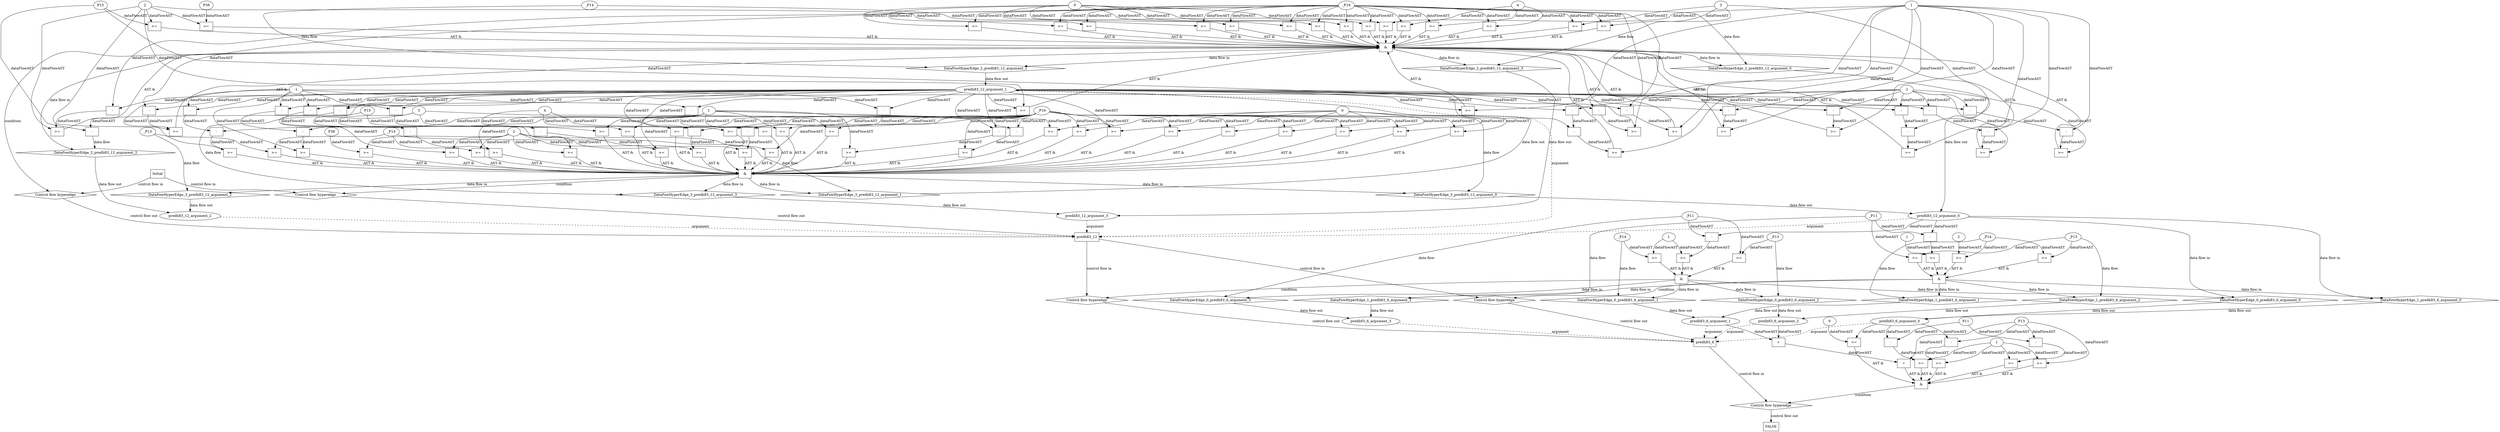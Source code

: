 digraph dag {
"predh83_12" [label="predh83_12" nodeName="predh83_12" class=cfn  shape="rect"];
"predh83_6" [label="predh83_6" nodeName="predh83_6" class=cfn  shape="rect"];
FALSE [label="FALSE" nodeName=FALSE class=cfn  shape="rect"];
Initial [label="Initial" nodeName=Initial class=cfn  shape="rect"];
ControlFowHyperEdge_0 [label="Control flow hyperedge" nodeName=ControlFowHyperEdge_0 class=controlFlowHyperEdge shape="diamond"];
"predh83_12" -> ControlFowHyperEdge_0 [label="control flow in"]
ControlFowHyperEdge_0 -> "predh83_6" [label="control flow out"]
ControlFowHyperEdge_1 [label="Control flow hyperedge" nodeName=ControlFowHyperEdge_1 class=controlFlowHyperEdge shape="diamond"];
"predh83_12" -> ControlFowHyperEdge_1 [label="control flow in"]
ControlFowHyperEdge_1 -> "predh83_6" [label="control flow out"]
ControlFowHyperEdge_2 [label="Control flow hyperedge" nodeName=ControlFowHyperEdge_2 class=controlFlowHyperEdge shape="diamond"];
"Initial" -> ControlFowHyperEdge_2 [label="control flow in"]
ControlFowHyperEdge_2 -> "predh83_12" [label="control flow out"]
ControlFowHyperEdge_3 [label="Control flow hyperedge" nodeName=ControlFowHyperEdge_3 class=controlFlowHyperEdge shape="diamond"];
"Initial" -> ControlFowHyperEdge_3 [label="control flow in"]
ControlFowHyperEdge_3 -> "predh83_12" [label="control flow out"]
ControlFowHyperEdge_4 [label="Control flow hyperedge" nodeName=ControlFowHyperEdge_4 class=controlFlowHyperEdge shape="diamond"];
"predh83_6" -> ControlFowHyperEdge_4 [label="control flow in"]
ControlFowHyperEdge_4 -> "FALSE" [label="control flow out"]
"predh83_6_argument_0" [label="predh83_6_argument_0" nodeName=argument0 class=argument  head="predh83_6" shape="oval"];
"predh83_6_argument_0" -> "predh83_6"[label="argument" style="dashed"]
"predh83_6_argument_1" [label="predh83_6_argument_1" nodeName=argument1 class=argument  head="predh83_6" shape="oval"];
"predh83_6_argument_1" -> "predh83_6"[label="argument" style="dashed"]
"predh83_6_argument_2" [label="predh83_6_argument_2" nodeName=argument2 class=argument  head="predh83_6" shape="oval"];
"predh83_6_argument_2" -> "predh83_6"[label="argument" style="dashed"]
"predh83_6_argument_3" [label="predh83_6_argument_3" nodeName=argument3 class=argument  head="predh83_6" shape="oval"];
"predh83_6_argument_3" -> "predh83_6"[label="argument" style="dashed"]
"predh83_12_argument_0" [label="predh83_12_argument_0" nodeName=argument0 class=argument  head="predh83_12" shape="oval"];
"predh83_12_argument_0" -> "predh83_12"[label="argument" style="dashed"]
"predh83_12_argument_1" [label="predh83_12_argument_1" nodeName=argument1 class=argument  head="predh83_12" shape="oval"];
"predh83_12_argument_1" -> "predh83_12"[label="argument" style="dashed"]
"predh83_12_argument_2" [label="predh83_12_argument_2" nodeName=argument2 class=argument  head="predh83_12" shape="oval"];
"predh83_12_argument_2" -> "predh83_12"[label="argument" style="dashed"]
"predh83_12_argument_3" [label="predh83_12_argument_3" nodeName=argument3 class=argument  head="predh83_12" shape="oval"];
"predh83_12_argument_3" -> "predh83_12"[label="argument" style="dashed"]

"xxxpredh83_6___predh83_12_0xxx_and" [label="&" nodeName="xxxpredh83_6___predh83_12_0xxx_and" class=Operator shape="rect"];
"xxxpredh83_6___predh83_12_0xxxguard_0_node_0" [label=">=" nodeName="xxxpredh83_6___predh83_12_0xxxguard_0_node_0" class=Operator  shape="rect"];
"xxxpredh83_6___predh83_12_0xxxguard_0_node_1" [label="1" nodeName="xxxpredh83_6___predh83_12_0xxxguard_0_node_1" class=Literal ];
"xxxpredh83_6___predh83_12_0xxxguard_0_node_1" -> "xxxpredh83_6___predh83_12_0xxxguard_0_node_0"[label="dataFlowAST"]
"xxxpredh83_6___predh83_12_0xxxdataFlow_0_node_0" -> "xxxpredh83_6___predh83_12_0xxxguard_0_node_0"[label="dataFlowAST"]

"xxxpredh83_6___predh83_12_0xxxguard_0_node_0" -> "xxxpredh83_6___predh83_12_0xxx_and" [label="AST &"];
"xxxpredh83_6___predh83_12_0xxxguard1_node_0" [label=">=" nodeName="xxxpredh83_6___predh83_12_0xxxguard1_node_0" class=Operator  shape="rect"];
"xxxpredh83_6___predh83_12_0xxxdataFlow2_node_0" -> "xxxpredh83_6___predh83_12_0xxxguard1_node_0"[label="dataFlowAST"]
"xxxpredh83_6___predh83_12_0xxxdataFlow1_node_0" -> "xxxpredh83_6___predh83_12_0xxxguard1_node_0"[label="dataFlowAST"]

"xxxpredh83_6___predh83_12_0xxxguard1_node_0" -> "xxxpredh83_6___predh83_12_0xxx_and" [label="AST &"];
"xxxpredh83_6___predh83_12_0xxxguard2_node_0" [label=">=" nodeName="xxxpredh83_6___predh83_12_0xxxguard2_node_0" class=Operator  shape="rect"];
"xxxpredh83_6___predh83_12_0xxxguard2_node_1" [label="-" nodeName="xxxpredh83_6___predh83_12_0xxxguard2_node_1" class= Operator shape="rect"];
"xxxpredh83_6___predh83_12_0xxxguard2_node_1" -> "xxxpredh83_6___predh83_12_0xxxguard2_node_0"[label="dataFlowAST"]
"xxxpredh83_6___predh83_12_0xxxguard_0_node_1" -> "xxxpredh83_6___predh83_12_0xxxguard2_node_0"[label="dataFlowAST"]
"predh83_12_argument_0" -> "xxxpredh83_6___predh83_12_0xxxguard2_node_1"[label="dataFlowAST"]
"xxxpredh83_6___predh83_12_0xxxdataFlow2_node_0" -> "xxxpredh83_6___predh83_12_0xxxguard2_node_1"[label="dataFlowAST"]

"xxxpredh83_6___predh83_12_0xxxguard2_node_0" -> "xxxpredh83_6___predh83_12_0xxx_and" [label="AST &"];
"xxxpredh83_6___predh83_12_0xxx_and" -> "ControlFowHyperEdge_0" [label="condition"];
"xxxpredh83_6___predh83_12_0xxxdataFlow_0_node_0" [label="_P14" nodeName="xxxpredh83_6___predh83_12_0xxxdataFlow_0_node_0" class=Constant ];

"xxxpredh83_6___predh83_12_0xxxdataFlow_0_node_0" -> "DataFowHyperEdge_0_predh83_6_argument_1" [label="data flow"];
"xxxpredh83_6___predh83_12_0xxxdataFlow1_node_0" [label="_P13" nodeName="xxxpredh83_6___predh83_12_0xxxdataFlow1_node_0" class=Constant ];

"xxxpredh83_6___predh83_12_0xxxdataFlow1_node_0" -> "DataFowHyperEdge_0_predh83_6_argument_2" [label="data flow"];
"xxxpredh83_6___predh83_12_0xxxdataFlow2_node_0" [label="_P11" nodeName="xxxpredh83_6___predh83_12_0xxxdataFlow2_node_0" class=Constant ];

"xxxpredh83_6___predh83_12_0xxxdataFlow2_node_0" -> "DataFowHyperEdge_0_predh83_6_argument_3" [label="data flow"];
"xxxpredh83_6___predh83_12_1xxx_and" [label="&" nodeName="xxxpredh83_6___predh83_12_1xxx_and" class=Operator shape="rect"];
"xxxpredh83_6___predh83_12_1xxxguard_0_node_0" [label=">=" nodeName="xxxpredh83_6___predh83_12_1xxxguard_0_node_0" class=Operator  shape="rect"];
"xxxpredh83_6___predh83_12_1xxxguard_0_node_2" [label="2" nodeName="xxxpredh83_6___predh83_12_1xxxguard_0_node_2" class=Literal ];
"xxxpredh83_6___predh83_12_1xxxdataFlow_0_node_0" -> "xxxpredh83_6___predh83_12_1xxxguard_0_node_0"[label="dataFlowAST"]
"xxxpredh83_6___predh83_12_1xxxguard_0_node_2" -> "xxxpredh83_6___predh83_12_1xxxguard_0_node_0"[label="dataFlowAST"]

"xxxpredh83_6___predh83_12_1xxxguard_0_node_0" -> "xxxpredh83_6___predh83_12_1xxx_and" [label="AST &"];
"xxxpredh83_6___predh83_12_1xxxguard1_node_0" [label=">=" nodeName="xxxpredh83_6___predh83_12_1xxxguard1_node_0" class=Operator  shape="rect"];
"xxxpredh83_6___predh83_12_1xxxdataFlow_0_node_0" -> "xxxpredh83_6___predh83_12_1xxxguard1_node_0"[label="dataFlowAST"]
"xxxpredh83_6___predh83_12_1xxxdataFlow1_node_0" -> "xxxpredh83_6___predh83_12_1xxxguard1_node_0"[label="dataFlowAST"]

"xxxpredh83_6___predh83_12_1xxxguard1_node_0" -> "xxxpredh83_6___predh83_12_1xxx_and" [label="AST &"];
"xxxpredh83_6___predh83_12_1xxxguard2_node_0" [label=">=" nodeName="xxxpredh83_6___predh83_12_1xxxguard2_node_0" class=Operator  shape="rect"];
"xxxpredh83_6___predh83_12_1xxxdataFlow2_node_0" -> "xxxpredh83_6___predh83_12_1xxxguard2_node_0"[label="dataFlowAST"]
"xxxpredh83_6___predh83_12_1xxxdataFlow1_node_0" -> "xxxpredh83_6___predh83_12_1xxxguard2_node_0"[label="dataFlowAST"]

"xxxpredh83_6___predh83_12_1xxxguard2_node_0" -> "xxxpredh83_6___predh83_12_1xxx_and" [label="AST &"];
"xxxpredh83_6___predh83_12_1xxxguard3_node_0" [label=">=" nodeName="xxxpredh83_6___predh83_12_1xxxguard3_node_0" class=Operator  shape="rect"];
"xxxpredh83_6___predh83_12_1xxxguard3_node_1" [label="-" nodeName="xxxpredh83_6___predh83_12_1xxxguard3_node_1" class= Operator shape="rect"];
"xxxpredh83_6___predh83_12_1xxxguard3_node_4" [label="1" nodeName="xxxpredh83_6___predh83_12_1xxxguard3_node_4" class=Literal ];
"xxxpredh83_6___predh83_12_1xxxguard3_node_1" -> "xxxpredh83_6___predh83_12_1xxxguard3_node_0"[label="dataFlowAST"]
"xxxpredh83_6___predh83_12_1xxxguard3_node_4" -> "xxxpredh83_6___predh83_12_1xxxguard3_node_0"[label="dataFlowAST"]
"predh83_12_argument_0" -> "xxxpredh83_6___predh83_12_1xxxguard3_node_1"[label="dataFlowAST"]
"xxxpredh83_6___predh83_12_1xxxdataFlow2_node_0" -> "xxxpredh83_6___predh83_12_1xxxguard3_node_1"[label="dataFlowAST"]

"xxxpredh83_6___predh83_12_1xxxguard3_node_0" -> "xxxpredh83_6___predh83_12_1xxx_and" [label="AST &"];
"xxxpredh83_6___predh83_12_1xxx_and" -> "ControlFowHyperEdge_1" [label="condition"];
"xxxpredh83_6___predh83_12_1xxxdataFlow_0_node_0" [label="_P14" nodeName="xxxpredh83_6___predh83_12_1xxxdataFlow_0_node_0" class=Constant ];

"xxxpredh83_6___predh83_12_1xxxdataFlow_0_node_0" -> "DataFowHyperEdge_1_predh83_6_argument_1" [label="data flow"];
"xxxpredh83_6___predh83_12_1xxxdataFlow1_node_0" [label="_P13" nodeName="xxxpredh83_6___predh83_12_1xxxdataFlow1_node_0" class=Constant ];

"xxxpredh83_6___predh83_12_1xxxdataFlow1_node_0" -> "DataFowHyperEdge_1_predh83_6_argument_2" [label="data flow"];
"xxxpredh83_6___predh83_12_1xxxdataFlow2_node_0" [label="_P11" nodeName="xxxpredh83_6___predh83_12_1xxxdataFlow2_node_0" class=Constant ];

"xxxpredh83_6___predh83_12_1xxxdataFlow2_node_0" -> "DataFowHyperEdge_1_predh83_6_argument_3" [label="data flow"];
"xxxpredh83_12___Initial_2xxx_and" [label="&" nodeName="xxxpredh83_12___Initial_2xxx_and" class=Operator shape="rect"];
"xxxpredh83_12___Initial_2xxxguard2_node_0" [label=">=" nodeName="xxxpredh83_12___Initial_2xxxguard2_node_0" class=Operator  shape="rect"];
"xxxpredh83_12___Initial_2xxxguard2_node_2" [label="4" nodeName="xxxpredh83_12___Initial_2xxxguard2_node_2" class=Literal ];
"xxxpredh83_12___Initial_2xxxdataFlow_0_node_0" -> "xxxpredh83_12___Initial_2xxxguard2_node_0"[label="dataFlowAST"]
"xxxpredh83_12___Initial_2xxxguard2_node_2" -> "xxxpredh83_12___Initial_2xxxguard2_node_0"[label="dataFlowAST"]

"xxxpredh83_12___Initial_2xxxguard2_node_0" -> "xxxpredh83_12___Initial_2xxx_and" [label="AST &"];
"xxxpredh83_12___Initial_2xxxguard19_node_0" [label=">=" nodeName="xxxpredh83_12___Initial_2xxxguard19_node_0" class=Operator  shape="rect"];
"xxxpredh83_12___Initial_2xxxguard19_node_1" [label="-" nodeName="xxxpredh83_12___Initial_2xxxguard19_node_1" class= Operator shape="rect"];
"xxxpredh83_12___Initial_2xxxguard19_node_1" -> "xxxpredh83_12___Initial_2xxxguard19_node_0"[label="dataFlowAST"]
"xxxpredh83_12___Initial_2xxxguard3_node_4" -> "xxxpredh83_12___Initial_2xxxguard19_node_0"[label="dataFlowAST"]
"xxxpredh83_12___Initial_2xxxdataFlow_0_node_0" -> "xxxpredh83_12___Initial_2xxxguard19_node_1"[label="dataFlowAST"]
"predh83_12_argument_1" -> "xxxpredh83_12___Initial_2xxxguard19_node_1"[label="dataFlowAST"]

"xxxpredh83_12___Initial_2xxxguard19_node_0" -> "xxxpredh83_12___Initial_2xxx_and" [label="AST &"];
"xxxpredh83_12___Initial_2xxxguard3_node_0" [label=">=" nodeName="xxxpredh83_12___Initial_2xxxguard3_node_0" class=Operator  shape="rect"];
"xxxpredh83_12___Initial_2xxxguard3_node_1" [label="-" nodeName="xxxpredh83_12___Initial_2xxxguard3_node_1" class= Operator shape="rect"];
"xxxpredh83_12___Initial_2xxxguard3_node_4" [label="1" nodeName="xxxpredh83_12___Initial_2xxxguard3_node_4" class=Literal ];
"xxxpredh83_12___Initial_2xxxguard3_node_1" -> "xxxpredh83_12___Initial_2xxxguard3_node_0"[label="dataFlowAST"]
"xxxpredh83_12___Initial_2xxxguard3_node_4" -> "xxxpredh83_12___Initial_2xxxguard3_node_0"[label="dataFlowAST"]
"xxxpredh83_12___Initial_2xxxdataFlow_0_node_0" -> "xxxpredh83_12___Initial_2xxxguard3_node_1"[label="dataFlowAST"]
"predh83_12_argument_1" -> "xxxpredh83_12___Initial_2xxxguard3_node_1"[label="dataFlowAST"]

"xxxpredh83_12___Initial_2xxxguard3_node_0" -> "xxxpredh83_12___Initial_2xxx_and" [label="AST &"];
"xxxpredh83_12___Initial_2xxxguard18_node_0" [label=">=" nodeName="xxxpredh83_12___Initial_2xxxguard18_node_0" class=Operator  shape="rect"];
"xxxpredh83_12___Initial_2xxxguard18_node_1" [label="-" nodeName="xxxpredh83_12___Initial_2xxxguard18_node_1" class= Operator shape="rect"];
"xxxpredh83_12___Initial_2xxxguard18_node_2" [label="-" nodeName="xxxpredh83_12___Initial_2xxxguard18_node_2" class= Operator shape="rect"];
"xxxpredh83_12___Initial_2xxxguard18_node_1" -> "xxxpredh83_12___Initial_2xxxguard18_node_0"[label="dataFlowAST"]
"xxxpredh83_12___Initial_2xxxdataFlow2_node_3" -> "xxxpredh83_12___Initial_2xxxguard18_node_0"[label="dataFlowAST"]
"xxxpredh83_12___Initial_2xxxguard18_node_2" -> "xxxpredh83_12___Initial_2xxxguard18_node_1"[label="dataFlowAST"]
"xxxpredh83_12___Initial_2xxxguard3_node_4" -> "xxxpredh83_12___Initial_2xxxguard18_node_1"[label="dataFlowAST"]
"predh83_12_argument_1" -> "xxxpredh83_12___Initial_2xxxguard18_node_2"[label="dataFlowAST"]
"xxxpredh83_12___Initial_2xxxdataFlow2_node_3" -> "xxxpredh83_12___Initial_2xxxguard18_node_2"[label="dataFlowAST"]

"xxxpredh83_12___Initial_2xxxguard18_node_0" -> "xxxpredh83_12___Initial_2xxx_and" [label="AST &"];
"xxxpredh83_12___Initial_2xxxguard5_node_0" [label=">=" nodeName="xxxpredh83_12___Initial_2xxxguard5_node_0" class=Operator  shape="rect"];
"xxxpredh83_12___Initial_2xxxguard5_node_1" [label="-" nodeName="xxxpredh83_12___Initial_2xxxguard5_node_1" class= Operator shape="rect"];
"xxxpredh83_12___Initial_2xxxguard5_node_1" -> "xxxpredh83_12___Initial_2xxxguard5_node_0"[label="dataFlowAST"]
"xxxpredh83_12___Initial_2xxxguard4_node_2" -> "xxxpredh83_12___Initial_2xxxguard5_node_0"[label="dataFlowAST"]
"xxxpredh83_12___Initial_2xxxdataFlow_0_node_0" -> "xxxpredh83_12___Initial_2xxxguard5_node_1"[label="dataFlowAST"]
"predh83_12_argument_1" -> "xxxpredh83_12___Initial_2xxxguard5_node_1"[label="dataFlowAST"]

"xxxpredh83_12___Initial_2xxxguard5_node_0" -> "xxxpredh83_12___Initial_2xxx_and" [label="AST &"];
"xxxpredh83_12___Initial_2xxxguard28_node_0" [label=">=" nodeName="xxxpredh83_12___Initial_2xxxguard28_node_0" class=Operator  shape="rect"];
"xxxpredh83_12___Initial_2xxxguard28_node_1" [label="-" nodeName="xxxpredh83_12___Initial_2xxxguard28_node_1" class= Operator shape="rect"];
"xxxpredh83_12___Initial_2xxxguard28_node_1" -> "xxxpredh83_12___Initial_2xxxguard28_node_0"[label="dataFlowAST"]
"xxxpredh83_12___Initial_2xxxguard3_node_4" -> "xxxpredh83_12___Initial_2xxxguard28_node_0"[label="dataFlowAST"]
"predh83_12_argument_1" -> "xxxpredh83_12___Initial_2xxxguard28_node_1"[label="dataFlowAST"]
"xxxpredh83_12___Initial_2xxxdataFlow2_node_3" -> "xxxpredh83_12___Initial_2xxxguard28_node_1"[label="dataFlowAST"]

"xxxpredh83_12___Initial_2xxxguard28_node_0" -> "xxxpredh83_12___Initial_2xxx_and" [label="AST &"];
"xxxpredh83_12___Initial_2xxxguard21_node_0" [label=">=" nodeName="xxxpredh83_12___Initial_2xxxguard21_node_0" class=Operator  shape="rect"];
"xxxpredh83_12___Initial_2xxxguard21_node_1" [label="-" nodeName="xxxpredh83_12___Initial_2xxxguard21_node_1" class= Operator shape="rect"];
"xxxpredh83_12___Initial_2xxxguard21_node_2" [label="-" nodeName="xxxpredh83_12___Initial_2xxxguard21_node_2" class= Operator shape="rect"];
"xxxpredh83_12___Initial_2xxxguard21_node_1" -> "xxxpredh83_12___Initial_2xxxguard21_node_0"[label="dataFlowAST"]
"xxxpredh83_12___Initial_2xxxguard3_node_4" -> "xxxpredh83_12___Initial_2xxxguard21_node_0"[label="dataFlowAST"]
"xxxpredh83_12___Initial_2xxxguard21_node_2" -> "xxxpredh83_12___Initial_2xxxguard21_node_1"[label="dataFlowAST"]
"xxxpredh83_12___Initial_2xxxdataFlow2_node_4" -> "xxxpredh83_12___Initial_2xxxguard21_node_1"[label="dataFlowAST"]
"predh83_12_argument_1" -> "xxxpredh83_12___Initial_2xxxguard21_node_2"[label="dataFlowAST"]
"xxxpredh83_12___Initial_2xxxdataFlow2_node_3" -> "xxxpredh83_12___Initial_2xxxguard21_node_2"[label="dataFlowAST"]

"xxxpredh83_12___Initial_2xxxguard21_node_0" -> "xxxpredh83_12___Initial_2xxx_and" [label="AST &"];
"xxxpredh83_12___Initial_2xxxguard25_node_0" [label=">=" nodeName="xxxpredh83_12___Initial_2xxxguard25_node_0" class=Operator  shape="rect"];
"xxxpredh83_12___Initial_2xxxguard25_node_1" [label="-" nodeName="xxxpredh83_12___Initial_2xxxguard25_node_1" class= Operator shape="rect"];
"xxxpredh83_12___Initial_2xxxguard25_node_1" -> "xxxpredh83_12___Initial_2xxxguard25_node_0"[label="dataFlowAST"]
"xxxpredh83_12___Initial_2xxxguard4_node_2" -> "xxxpredh83_12___Initial_2xxxguard25_node_0"[label="dataFlowAST"]
"xxxpredh83_12___Initial_2xxxdataFlow_0_node_0" -> "xxxpredh83_12___Initial_2xxxguard25_node_1"[label="dataFlowAST"]
"predh83_12_argument_1" -> "xxxpredh83_12___Initial_2xxxguard25_node_1"[label="dataFlowAST"]

"xxxpredh83_12___Initial_2xxxguard25_node_0" -> "xxxpredh83_12___Initial_2xxx_and" [label="AST &"];
"xxxpredh83_12___Initial_2xxxguard24_node_0" [label=">=" nodeName="xxxpredh83_12___Initial_2xxxguard24_node_0" class=Operator  shape="rect"];
"xxxpredh83_12___Initial_2xxxdataFlow_0_node_0" -> "xxxpredh83_12___Initial_2xxxguard24_node_0"[label="dataFlowAST"]
"xxxpredh83_12___Initial_2xxxguard_0_node_2" -> "xxxpredh83_12___Initial_2xxxguard24_node_0"[label="dataFlowAST"]

"xxxpredh83_12___Initial_2xxxguard24_node_0" -> "xxxpredh83_12___Initial_2xxx_and" [label="AST &"];
"xxxpredh83_12___Initial_2xxxguard_0_node_0" [label=">=" nodeName="xxxpredh83_12___Initial_2xxxguard_0_node_0" class=Operator  shape="rect"];
"xxxpredh83_12___Initial_2xxxguard_0_node_2" [label="0" nodeName="xxxpredh83_12___Initial_2xxxguard_0_node_2" class=Literal ];
"xxxpredh83_12___Initial_2xxxdataFlow_0_node_0" -> "xxxpredh83_12___Initial_2xxxguard_0_node_0"[label="dataFlowAST"]
"xxxpredh83_12___Initial_2xxxguard_0_node_2" -> "xxxpredh83_12___Initial_2xxxguard_0_node_0"[label="dataFlowAST"]

"xxxpredh83_12___Initial_2xxxguard_0_node_0" -> "xxxpredh83_12___Initial_2xxx_and" [label="AST &"];
"xxxpredh83_12___Initial_2xxxguard22_node_0" [label=">=" nodeName="xxxpredh83_12___Initial_2xxxguard22_node_0" class=Operator  shape="rect"];
"xxxpredh83_12___Initial_2xxxguard22_node_1" [label="-" nodeName="xxxpredh83_12___Initial_2xxxguard22_node_1" class= Operator shape="rect"];
"xxxpredh83_12___Initial_2xxxguard22_node_1" -> "xxxpredh83_12___Initial_2xxxguard22_node_0"[label="dataFlowAST"]
"xxxpredh83_12___Initial_2xxxguard3_node_4" -> "xxxpredh83_12___Initial_2xxxguard22_node_0"[label="dataFlowAST"]
"predh83_12_argument_1" -> "xxxpredh83_12___Initial_2xxxguard22_node_1"[label="dataFlowAST"]
"xxxpredh83_12___Initial_2xxxdataFlow2_node_3" -> "xxxpredh83_12___Initial_2xxxguard22_node_1"[label="dataFlowAST"]

"xxxpredh83_12___Initial_2xxxguard22_node_0" -> "xxxpredh83_12___Initial_2xxx_and" [label="AST &"];
"xxxpredh83_12___Initial_2xxxguard17_node_0" [label=">=" nodeName="xxxpredh83_12___Initial_2xxxguard17_node_0" class=Operator  shape="rect"];
"xxxpredh83_12___Initial_2xxxdataFlow_0_node_0" -> "xxxpredh83_12___Initial_2xxxguard17_node_0"[label="dataFlowAST"]
"xxxpredh83_12___Initial_2xxxdataFlow3_node_0" -> "xxxpredh83_12___Initial_2xxxguard17_node_0"[label="dataFlowAST"]

"xxxpredh83_12___Initial_2xxxguard17_node_0" -> "xxxpredh83_12___Initial_2xxx_and" [label="AST &"];
"xxxpredh83_12___Initial_2xxxguard9_node_0" [label=">=" nodeName="xxxpredh83_12___Initial_2xxxguard9_node_0" class=Operator  shape="rect"];
"predh83_12_argument_1" -> "xxxpredh83_12___Initial_2xxxguard9_node_0"[label="dataFlowAST"]
"xxxpredh83_12___Initial_2xxxguard3_node_4" -> "xxxpredh83_12___Initial_2xxxguard9_node_0"[label="dataFlowAST"]

"xxxpredh83_12___Initial_2xxxguard9_node_0" -> "xxxpredh83_12___Initial_2xxx_and" [label="AST &"];
"xxxpredh83_12___Initial_2xxxguard7_node_0" [label=">=" nodeName="xxxpredh83_12___Initial_2xxxguard7_node_0" class=Operator  shape="rect"];
"xxxpredh83_12___Initial_2xxxdataFlow_0_node_0" -> "xxxpredh83_12___Initial_2xxxguard7_node_0"[label="dataFlowAST"]
"xxxpredh83_12___Initial_2xxxguard_0_node_2" -> "xxxpredh83_12___Initial_2xxxguard7_node_0"[label="dataFlowAST"]

"xxxpredh83_12___Initial_2xxxguard7_node_0" -> "xxxpredh83_12___Initial_2xxx_and" [label="AST &"];
"xxxpredh83_12___Initial_2xxxguard1_node_0" [label=">=" nodeName="xxxpredh83_12___Initial_2xxxguard1_node_0" class=Operator  shape="rect"];
"xxxpredh83_12___Initial_2xxxdataFlow_0_node_0" -> "xxxpredh83_12___Initial_2xxxguard1_node_0"[label="dataFlowAST"]
"xxxpredh83_12___Initial_2xxxguard_0_node_2" -> "xxxpredh83_12___Initial_2xxxguard1_node_0"[label="dataFlowAST"]

"xxxpredh83_12___Initial_2xxxguard1_node_0" -> "xxxpredh83_12___Initial_2xxx_and" [label="AST &"];
"xxxpredh83_12___Initial_2xxxguard4_node_0" [label=">=" nodeName="xxxpredh83_12___Initial_2xxxguard4_node_0" class=Operator  shape="rect"];
"xxxpredh83_12___Initial_2xxxguard4_node_2" [label="2" nodeName="xxxpredh83_12___Initial_2xxxguard4_node_2" class=Literal ];
"predh83_12_argument_1" -> "xxxpredh83_12___Initial_2xxxguard4_node_0"[label="dataFlowAST"]
"xxxpredh83_12___Initial_2xxxguard4_node_2" -> "xxxpredh83_12___Initial_2xxxguard4_node_0"[label="dataFlowAST"]

"xxxpredh83_12___Initial_2xxxguard4_node_0" -> "xxxpredh83_12___Initial_2xxx_and" [label="AST &"];
"xxxpredh83_12___Initial_2xxxguard27_node_0" [label=">=" nodeName="xxxpredh83_12___Initial_2xxxguard27_node_0" class=Operator  shape="rect"];
"xxxpredh83_12___Initial_2xxxdataFlow2_node_4" -> "xxxpredh83_12___Initial_2xxxguard27_node_0"[label="dataFlowAST"]
"xxxpredh83_12___Initial_2xxxguard4_node_2" -> "xxxpredh83_12___Initial_2xxxguard27_node_0"[label="dataFlowAST"]

"xxxpredh83_12___Initial_2xxxguard27_node_0" -> "xxxpredh83_12___Initial_2xxx_and" [label="AST &"];
"xxxpredh83_12___Initial_2xxxguard10_node_0" [label=">=" nodeName="xxxpredh83_12___Initial_2xxxguard10_node_0" class=Operator  shape="rect"];
"xxxpredh83_12___Initial_2xxxdataFlow_0_node_0" -> "xxxpredh83_12___Initial_2xxxguard10_node_0"[label="dataFlowAST"]
"xxxpredh83_12___Initial_2xxxguard2_node_2" -> "xxxpredh83_12___Initial_2xxxguard10_node_0"[label="dataFlowAST"]

"xxxpredh83_12___Initial_2xxxguard10_node_0" -> "xxxpredh83_12___Initial_2xxx_and" [label="AST &"];
"xxxpredh83_12___Initial_2xxxguard26_node_0" [label=">=" nodeName="xxxpredh83_12___Initial_2xxxguard26_node_0" class=Operator  shape="rect"];
"xxxpredh83_12___Initial_2xxxdataFlow_0_node_0" -> "xxxpredh83_12___Initial_2xxxguard26_node_0"[label="dataFlowAST"]
"xxxpredh83_12___Initial_2xxxguard_0_node_2" -> "xxxpredh83_12___Initial_2xxxguard26_node_0"[label="dataFlowAST"]

"xxxpredh83_12___Initial_2xxxguard26_node_0" -> "xxxpredh83_12___Initial_2xxx_and" [label="AST &"];
"xxxpredh83_12___Initial_2xxxguard20_node_0" [label=">=" nodeName="xxxpredh83_12___Initial_2xxxguard20_node_0" class=Operator  shape="rect"];
"xxxpredh83_12___Initial_2xxxdataFlow_0_node_0" -> "xxxpredh83_12___Initial_2xxxguard20_node_0"[label="dataFlowAST"]
"xxxpredh83_12___Initial_2xxxdataFlow3_node_0" -> "xxxpredh83_12___Initial_2xxxguard20_node_0"[label="dataFlowAST"]

"xxxpredh83_12___Initial_2xxxguard20_node_0" -> "xxxpredh83_12___Initial_2xxx_and" [label="AST &"];
"xxxpredh83_12___Initial_2xxxguard8_node_0" [label=">=" nodeName="xxxpredh83_12___Initial_2xxxguard8_node_0" class=Operator  shape="rect"];
"xxxpredh83_12___Initial_2xxxguard8_node_1" [label="P38" nodeName="xxxpredh83_12___Initial_2xxxguard8_node_1" class=Constant ];
"xxxpredh83_12___Initial_2xxxguard8_node_1" -> "xxxpredh83_12___Initial_2xxxguard8_node_0"[label="dataFlowAST"]
"xxxpredh83_12___Initial_2xxxguard4_node_2" -> "xxxpredh83_12___Initial_2xxxguard8_node_0"[label="dataFlowAST"]

"xxxpredh83_12___Initial_2xxxguard8_node_0" -> "xxxpredh83_12___Initial_2xxx_and" [label="AST &"];
"xxxpredh83_12___Initial_2xxxguard15_node_0" [label=">=" nodeName="xxxpredh83_12___Initial_2xxxguard15_node_0" class=Operator  shape="rect"];
"xxxpredh83_12___Initial_2xxxguard15_node_1" [label="-" nodeName="xxxpredh83_12___Initial_2xxxguard15_node_1" class= Operator shape="rect"];
"xxxpredh83_12___Initial_2xxxguard15_node_2" [label="-" nodeName="xxxpredh83_12___Initial_2xxxguard15_node_2" class= Operator shape="rect"];
"xxxpredh83_12___Initial_2xxxguard15_node_1" -> "xxxpredh83_12___Initial_2xxxguard15_node_0"[label="dataFlowAST"]
"xxxpredh83_12___Initial_2xxxguard3_node_4" -> "xxxpredh83_12___Initial_2xxxguard15_node_0"[label="dataFlowAST"]
"xxxpredh83_12___Initial_2xxxguard15_node_2" -> "xxxpredh83_12___Initial_2xxxguard15_node_1"[label="dataFlowAST"]
"xxxpredh83_12___Initial_2xxxdataFlow3_node_0" -> "xxxpredh83_12___Initial_2xxxguard15_node_1"[label="dataFlowAST"]
"predh83_12_argument_1" -> "xxxpredh83_12___Initial_2xxxguard15_node_2"[label="dataFlowAST"]
"xxxpredh83_12___Initial_2xxxdataFlow2_node_3" -> "xxxpredh83_12___Initial_2xxxguard15_node_2"[label="dataFlowAST"]

"xxxpredh83_12___Initial_2xxxguard15_node_0" -> "xxxpredh83_12___Initial_2xxx_and" [label="AST &"];
"xxxpredh83_12___Initial_2xxxguard11_node_0" [label=">=" nodeName="xxxpredh83_12___Initial_2xxxguard11_node_0" class=Operator  shape="rect"];
"xxxpredh83_12___Initial_2xxxdataFlow_0_node_0" -> "xxxpredh83_12___Initial_2xxxguard11_node_0"[label="dataFlowAST"]
"xxxpredh83_12___Initial_2xxxguard_0_node_2" -> "xxxpredh83_12___Initial_2xxxguard11_node_0"[label="dataFlowAST"]

"xxxpredh83_12___Initial_2xxxguard11_node_0" -> "xxxpredh83_12___Initial_2xxx_and" [label="AST &"];
"xxxpredh83_12___Initial_2xxxguard23_node_0" [label=">=" nodeName="xxxpredh83_12___Initial_2xxxguard23_node_0" class=Operator  shape="rect"];
"xxxpredh83_12___Initial_2xxxdataFlow_0_node_0" -> "xxxpredh83_12___Initial_2xxxguard23_node_0"[label="dataFlowAST"]
"xxxpredh83_12___Initial_2xxxguard_0_node_2" -> "xxxpredh83_12___Initial_2xxxguard23_node_0"[label="dataFlowAST"]

"xxxpredh83_12___Initial_2xxxguard23_node_0" -> "xxxpredh83_12___Initial_2xxx_and" [label="AST &"];
"xxxpredh83_12___Initial_2xxxguard14_node_0" [label=">=" nodeName="xxxpredh83_12___Initial_2xxxguard14_node_0" class=Operator  shape="rect"];
"xxxpredh83_12___Initial_2xxxguard3_node_4" -> "xxxpredh83_12___Initial_2xxxguard14_node_0"[label="dataFlowAST"]
"xxxpredh83_12___Initial_2xxxdataFlow1_node_0" -> "xxxpredh83_12___Initial_2xxxguard14_node_0"[label="dataFlowAST"]

"xxxpredh83_12___Initial_2xxxguard14_node_0" -> "xxxpredh83_12___Initial_2xxx_and" [label="AST &"];
"xxxpredh83_12___Initial_2xxxguard6_node_0" [label=">=" nodeName="xxxpredh83_12___Initial_2xxxguard6_node_0" class=Operator  shape="rect"];
"xxxpredh83_12___Initial_2xxxdataFlow_0_node_0" -> "xxxpredh83_12___Initial_2xxxguard6_node_0"[label="dataFlowAST"]
"xxxpredh83_12___Initial_2xxxguard_0_node_2" -> "xxxpredh83_12___Initial_2xxxguard6_node_0"[label="dataFlowAST"]

"xxxpredh83_12___Initial_2xxxguard6_node_0" -> "xxxpredh83_12___Initial_2xxx_and" [label="AST &"];
"xxxpredh83_12___Initial_2xxxguard12_node_0" [label=">=" nodeName="xxxpredh83_12___Initial_2xxxguard12_node_0" class=Operator  shape="rect"];
"xxxpredh83_12___Initial_2xxxdataFlow_0_node_0" -> "xxxpredh83_12___Initial_2xxxguard12_node_0"[label="dataFlowAST"]
"xxxpredh83_12___Initial_2xxxguard2_node_2" -> "xxxpredh83_12___Initial_2xxxguard12_node_0"[label="dataFlowAST"]

"xxxpredh83_12___Initial_2xxxguard12_node_0" -> "xxxpredh83_12___Initial_2xxx_and" [label="AST &"];
"xxxpredh83_12___Initial_2xxxguard16_node_0" [label=">=" nodeName="xxxpredh83_12___Initial_2xxxguard16_node_0" class=Operator  shape="rect"];
"xxxpredh83_12___Initial_2xxxdataFlow_0_node_0" -> "xxxpredh83_12___Initial_2xxxguard16_node_0"[label="dataFlowAST"]
"xxxpredh83_12___Initial_2xxxguard4_node_2" -> "xxxpredh83_12___Initial_2xxxguard16_node_0"[label="dataFlowAST"]

"xxxpredh83_12___Initial_2xxxguard16_node_0" -> "xxxpredh83_12___Initial_2xxx_and" [label="AST &"];
"xxxpredh83_12___Initial_2xxxguard13_node_0" [label=">=" nodeName="xxxpredh83_12___Initial_2xxxguard13_node_0" class=Operator  shape="rect"];
"xxxpredh83_12___Initial_2xxxguard13_node_1" [label="-" nodeName="xxxpredh83_12___Initial_2xxxguard13_node_1" class= Operator shape="rect"];
"xxxpredh83_12___Initial_2xxxguard13_node_2" [label="-" nodeName="xxxpredh83_12___Initial_2xxxguard13_node_2" class= Operator shape="rect"];
"xxxpredh83_12___Initial_2xxxguard13_node_1" -> "xxxpredh83_12___Initial_2xxxguard13_node_0"[label="dataFlowAST"]
"xxxpredh83_12___Initial_2xxxdataFlow2_node_3" -> "xxxpredh83_12___Initial_2xxxguard13_node_0"[label="dataFlowAST"]
"xxxpredh83_12___Initial_2xxxguard13_node_2" -> "xxxpredh83_12___Initial_2xxxguard13_node_1"[label="dataFlowAST"]
"xxxpredh83_12___Initial_2xxxguard3_node_4" -> "xxxpredh83_12___Initial_2xxxguard13_node_1"[label="dataFlowAST"]
"predh83_12_argument_1" -> "xxxpredh83_12___Initial_2xxxguard13_node_2"[label="dataFlowAST"]
"xxxpredh83_12___Initial_2xxxdataFlow2_node_3" -> "xxxpredh83_12___Initial_2xxxguard13_node_2"[label="dataFlowAST"]

"xxxpredh83_12___Initial_2xxxguard13_node_0" -> "xxxpredh83_12___Initial_2xxx_and" [label="AST &"];
"xxxpredh83_12___Initial_2xxx_and" -> "ControlFowHyperEdge_2" [label="condition"];
"xxxpredh83_12___Initial_2xxxdataFlow_0_node_0" [label="_P16" nodeName="xxxpredh83_12___Initial_2xxxdataFlow_0_node_0" class=Constant ];

"xxxpredh83_12___Initial_2xxxdataFlow_0_node_0" -> "DataFowHyperEdge_2_predh83_12_argument_0" [label="data flow"];
"xxxpredh83_12___Initial_2xxxdataFlow1_node_0" [label="_P14" nodeName="xxxpredh83_12___Initial_2xxxdataFlow1_node_0" class=Constant ];

"xxxpredh83_12___Initial_2xxxdataFlow1_node_0" -> "DataFowHyperEdge_2_predh83_12_argument_1" [label="data flow"];
"xxxpredh83_12___Initial_2xxxdataFlow2_node_0" [label="-" nodeName="xxxpredh83_12___Initial_2xxxdataFlow2_node_0" class= Operator shape="rect"];
"xxxpredh83_12___Initial_2xxxdataFlow2_node_1" [label="-" nodeName="xxxpredh83_12___Initial_2xxxdataFlow2_node_1" class= Operator shape="rect"];
"xxxpredh83_12___Initial_2xxxdataFlow2_node_3" [label="-1" nodeName="xxxpredh83_12___Initial_2xxxdataFlow2_node_3" class=Literal ];
"xxxpredh83_12___Initial_2xxxdataFlow2_node_4" [label="P15" nodeName="xxxpredh83_12___Initial_2xxxdataFlow2_node_4" class=Constant ];
"xxxpredh83_12___Initial_2xxxdataFlow2_node_1" -> "xxxpredh83_12___Initial_2xxxdataFlow2_node_0"[label="dataFlowAST"]
"xxxpredh83_12___Initial_2xxxdataFlow2_node_4" -> "xxxpredh83_12___Initial_2xxxdataFlow2_node_0"[label="dataFlowAST"]
"predh83_12_argument_1" -> "xxxpredh83_12___Initial_2xxxdataFlow2_node_1"[label="dataFlowAST"]
"xxxpredh83_12___Initial_2xxxdataFlow2_node_3" -> "xxxpredh83_12___Initial_2xxxdataFlow2_node_1"[label="dataFlowAST"]

"xxxpredh83_12___Initial_2xxxdataFlow2_node_0" -> "DataFowHyperEdge_2_predh83_12_argument_2" [label="data flow"];
"xxxpredh83_12___Initial_2xxxdataFlow3_node_0" [label="3" nodeName="xxxpredh83_12___Initial_2xxxdataFlow3_node_0" class=Literal ];

"xxxpredh83_12___Initial_2xxxdataFlow3_node_0" -> "DataFowHyperEdge_2_predh83_12_argument_3" [label="data flow"];
"xxxpredh83_12___Initial_3xxx_and" [label="&" nodeName="xxxpredh83_12___Initial_3xxx_and" class=Operator shape="rect"];
"xxxpredh83_12___Initial_3xxxguard25_node_0" [label=">=" nodeName="xxxpredh83_12___Initial_3xxxguard25_node_0" class=Operator  shape="rect"];
"xxxpredh83_12___Initial_3xxxdataFlow_0_node_0" -> "xxxpredh83_12___Initial_3xxxguard25_node_0"[label="dataFlowAST"]
"xxxpredh83_12___Initial_3xxxdataFlow3_node_0" -> "xxxpredh83_12___Initial_3xxxguard25_node_0"[label="dataFlowAST"]

"xxxpredh83_12___Initial_3xxxguard25_node_0" -> "xxxpredh83_12___Initial_3xxx_and" [label="AST &"];
"xxxpredh83_12___Initial_3xxxguard11_node_0" [label=">=" nodeName="xxxpredh83_12___Initial_3xxxguard11_node_0" class=Operator  shape="rect"];
"xxxpredh83_12___Initial_3xxxdataFlow_0_node_0" -> "xxxpredh83_12___Initial_3xxxguard11_node_0"[label="dataFlowAST"]
"xxxpredh83_12___Initial_3xxxdataFlow3_node_0" -> "xxxpredh83_12___Initial_3xxxguard11_node_0"[label="dataFlowAST"]

"xxxpredh83_12___Initial_3xxxguard11_node_0" -> "xxxpredh83_12___Initial_3xxx_and" [label="AST &"];
"xxxpredh83_12___Initial_3xxxguard15_node_0" [label=">=" nodeName="xxxpredh83_12___Initial_3xxxguard15_node_0" class=Operator  shape="rect"];
"xxxpredh83_12___Initial_3xxxdataFlow_0_node_0" -> "xxxpredh83_12___Initial_3xxxguard15_node_0"[label="dataFlowAST"]
"xxxpredh83_12___Initial_3xxxguard3_node_2" -> "xxxpredh83_12___Initial_3xxxguard15_node_0"[label="dataFlowAST"]

"xxxpredh83_12___Initial_3xxxguard15_node_0" -> "xxxpredh83_12___Initial_3xxx_and" [label="AST &"];
"xxxpredh83_12___Initial_3xxxguard20_node_0" [label=">=" nodeName="xxxpredh83_12___Initial_3xxxguard20_node_0" class=Operator  shape="rect"];
"xxxpredh83_12___Initial_3xxxdataFlow_0_node_0" -> "xxxpredh83_12___Initial_3xxxguard20_node_0"[label="dataFlowAST"]
"xxxpredh83_12___Initial_3xxxguard3_node_2" -> "xxxpredh83_12___Initial_3xxxguard20_node_0"[label="dataFlowAST"]

"xxxpredh83_12___Initial_3xxxguard20_node_0" -> "xxxpredh83_12___Initial_3xxx_and" [label="AST &"];
"xxxpredh83_12___Initial_3xxxguard8_node_0" [label=">=" nodeName="xxxpredh83_12___Initial_3xxxguard8_node_0" class=Operator  shape="rect"];
"xxxpredh83_12___Initial_3xxxdataFlow_0_node_0" -> "xxxpredh83_12___Initial_3xxxguard8_node_0"[label="dataFlowAST"]
"xxxpredh83_12___Initial_3xxxguard6_node_4" -> "xxxpredh83_12___Initial_3xxxguard8_node_0"[label="dataFlowAST"]

"xxxpredh83_12___Initial_3xxxguard8_node_0" -> "xxxpredh83_12___Initial_3xxx_and" [label="AST &"];
"xxxpredh83_12___Initial_3xxxguard7_node_0" [label=">=" nodeName="xxxpredh83_12___Initial_3xxxguard7_node_0" class=Operator  shape="rect"];
"xxxpredh83_12___Initial_3xxxguard7_node_1" [label="-" nodeName="xxxpredh83_12___Initial_3xxxguard7_node_1" class= Operator shape="rect"];
"xxxpredh83_12___Initial_3xxxguard7_node_1" -> "xxxpredh83_12___Initial_3xxxguard7_node_0"[label="dataFlowAST"]
"xxxpredh83_12___Initial_3xxxguard2_node_4" -> "xxxpredh83_12___Initial_3xxxguard7_node_0"[label="dataFlowAST"]
"xxxpredh83_12___Initial_3xxxdataFlow_0_node_0" -> "xxxpredh83_12___Initial_3xxxguard7_node_1"[label="dataFlowAST"]
"predh83_12_argument_1" -> "xxxpredh83_12___Initial_3xxxguard7_node_1"[label="dataFlowAST"]

"xxxpredh83_12___Initial_3xxxguard7_node_0" -> "xxxpredh83_12___Initial_3xxx_and" [label="AST &"];
"xxxpredh83_12___Initial_3xxxguard14_node_0" [label=">=" nodeName="xxxpredh83_12___Initial_3xxxguard14_node_0" class=Operator  shape="rect"];
"xxxpredh83_12___Initial_3xxxdataFlow1_node_0" -> "xxxpredh83_12___Initial_3xxxguard14_node_0"[label="dataFlowAST"]
"xxxpredh83_12___Initial_3xxxguard6_node_4" -> "xxxpredh83_12___Initial_3xxxguard14_node_0"[label="dataFlowAST"]

"xxxpredh83_12___Initial_3xxxguard14_node_0" -> "xxxpredh83_12___Initial_3xxx_and" [label="AST &"];
"xxxpredh83_12___Initial_3xxxguard16_node_0" [label=">=" nodeName="xxxpredh83_12___Initial_3xxxguard16_node_0" class=Operator  shape="rect"];
"predh83_12_argument_1" -> "xxxpredh83_12___Initial_3xxxguard16_node_0"[label="dataFlowAST"]
"xxxpredh83_12___Initial_3xxxguard2_node_4" -> "xxxpredh83_12___Initial_3xxxguard16_node_0"[label="dataFlowAST"]

"xxxpredh83_12___Initial_3xxxguard16_node_0" -> "xxxpredh83_12___Initial_3xxx_and" [label="AST &"];
"xxxpredh83_12___Initial_3xxxguard17_node_0" [label=">=" nodeName="xxxpredh83_12___Initial_3xxxguard17_node_0" class=Operator  shape="rect"];
"xxxpredh83_12___Initial_3xxxguard17_node_1" [label="-" nodeName="xxxpredh83_12___Initial_3xxxguard17_node_1" class= Operator shape="rect"];
"xxxpredh83_12___Initial_3xxxguard17_node_1" -> "xxxpredh83_12___Initial_3xxxguard17_node_0"[label="dataFlowAST"]
"xxxpredh83_12___Initial_3xxxguard2_node_4" -> "xxxpredh83_12___Initial_3xxxguard17_node_0"[label="dataFlowAST"]
"predh83_12_argument_1" -> "xxxpredh83_12___Initial_3xxxguard17_node_1"[label="dataFlowAST"]
"xxxpredh83_12___Initial_3xxxguard2_node_3" -> "xxxpredh83_12___Initial_3xxxguard17_node_1"[label="dataFlowAST"]

"xxxpredh83_12___Initial_3xxxguard17_node_0" -> "xxxpredh83_12___Initial_3xxx_and" [label="AST &"];
"xxxpredh83_12___Initial_3xxxguard27_node_0" [label=">=" nodeName="xxxpredh83_12___Initial_3xxxguard27_node_0" class=Operator  shape="rect"];
"xxxpredh83_12___Initial_3xxxguard27_node_1" [label="-" nodeName="xxxpredh83_12___Initial_3xxxguard27_node_1" class= Operator shape="rect"];
"xxxpredh83_12___Initial_3xxxguard27_node_1" -> "xxxpredh83_12___Initial_3xxxguard27_node_0"[label="dataFlowAST"]
"xxxpredh83_12___Initial_3xxxguard6_node_4" -> "xxxpredh83_12___Initial_3xxxguard27_node_0"[label="dataFlowAST"]
"xxxpredh83_12___Initial_3xxxdataFlow_0_node_0" -> "xxxpredh83_12___Initial_3xxxguard27_node_1"[label="dataFlowAST"]
"predh83_12_argument_1" -> "xxxpredh83_12___Initial_3xxxguard27_node_1"[label="dataFlowAST"]

"xxxpredh83_12___Initial_3xxxguard27_node_0" -> "xxxpredh83_12___Initial_3xxx_and" [label="AST &"];
"xxxpredh83_12___Initial_3xxxguard22_node_0" [label=">=" nodeName="xxxpredh83_12___Initial_3xxxguard22_node_0" class=Operator  shape="rect"];
"xxxpredh83_12___Initial_3xxxdataFlow1_node_0" -> "xxxpredh83_12___Initial_3xxxguard22_node_0"[label="dataFlowAST"]
"xxxpredh83_12___Initial_3xxxdataFlow2_node_0" -> "xxxpredh83_12___Initial_3xxxguard22_node_0"[label="dataFlowAST"]

"xxxpredh83_12___Initial_3xxxguard22_node_0" -> "xxxpredh83_12___Initial_3xxx_and" [label="AST &"];
"xxxpredh83_12___Initial_3xxxguard26_node_0" [label=">=" nodeName="xxxpredh83_12___Initial_3xxxguard26_node_0" class=Operator  shape="rect"];
"xxxpredh83_12___Initial_3xxxdataFlow_0_node_0" -> "xxxpredh83_12___Initial_3xxxguard26_node_0"[label="dataFlowAST"]
"xxxpredh83_12___Initial_3xxxguard3_node_2" -> "xxxpredh83_12___Initial_3xxxguard26_node_0"[label="dataFlowAST"]

"xxxpredh83_12___Initial_3xxxguard26_node_0" -> "xxxpredh83_12___Initial_3xxx_and" [label="AST &"];
"xxxpredh83_12___Initial_3xxxguard12_node_0" [label=">=" nodeName="xxxpredh83_12___Initial_3xxxguard12_node_0" class=Operator  shape="rect"];
"xxxpredh83_12___Initial_3xxxguard12_node_1" [label="-" nodeName="xxxpredh83_12___Initial_3xxxguard12_node_1" class= Operator shape="rect"];
"xxxpredh83_12___Initial_3xxxguard12_node_2" [label="-" nodeName="xxxpredh83_12___Initial_3xxxguard12_node_2" class= Operator shape="rect"];
"xxxpredh83_12___Initial_3xxxguard12_node_1" -> "xxxpredh83_12___Initial_3xxxguard12_node_0"[label="dataFlowAST"]
"xxxpredh83_12___Initial_3xxxguard2_node_3" -> "xxxpredh83_12___Initial_3xxxguard12_node_0"[label="dataFlowAST"]
"xxxpredh83_12___Initial_3xxxguard12_node_2" -> "xxxpredh83_12___Initial_3xxxguard12_node_1"[label="dataFlowAST"]
"xxxpredh83_12___Initial_3xxxguard2_node_4" -> "xxxpredh83_12___Initial_3xxxguard12_node_1"[label="dataFlowAST"]
"predh83_12_argument_1" -> "xxxpredh83_12___Initial_3xxxguard12_node_2"[label="dataFlowAST"]
"xxxpredh83_12___Initial_3xxxguard2_node_3" -> "xxxpredh83_12___Initial_3xxxguard12_node_2"[label="dataFlowAST"]

"xxxpredh83_12___Initial_3xxxguard12_node_0" -> "xxxpredh83_12___Initial_3xxx_and" [label="AST &"];
"xxxpredh83_12___Initial_3xxxguard24_node_0" [label=">=" nodeName="xxxpredh83_12___Initial_3xxxguard24_node_0" class=Operator  shape="rect"];
"xxxpredh83_12___Initial_3xxxguard24_node_1" [label="-" nodeName="xxxpredh83_12___Initial_3xxxguard24_node_1" class= Operator shape="rect"];
"xxxpredh83_12___Initial_3xxxguard24_node_1" -> "xxxpredh83_12___Initial_3xxxguard24_node_0"[label="dataFlowAST"]
"xxxpredh83_12___Initial_3xxxguard2_node_4" -> "xxxpredh83_12___Initial_3xxxguard24_node_0"[label="dataFlowAST"]
"xxxpredh83_12___Initial_3xxxdataFlow_0_node_0" -> "xxxpredh83_12___Initial_3xxxguard24_node_1"[label="dataFlowAST"]
"predh83_12_argument_1" -> "xxxpredh83_12___Initial_3xxxguard24_node_1"[label="dataFlowAST"]

"xxxpredh83_12___Initial_3xxxguard24_node_0" -> "xxxpredh83_12___Initial_3xxx_and" [label="AST &"];
"xxxpredh83_12___Initial_3xxxguard2_node_0" [label=">=" nodeName="xxxpredh83_12___Initial_3xxxguard2_node_0" class=Operator  shape="rect"];
"xxxpredh83_12___Initial_3xxxguard2_node_1" [label="-" nodeName="xxxpredh83_12___Initial_3xxxguard2_node_1" class= Operator shape="rect"];
"xxxpredh83_12___Initial_3xxxguard2_node_3" [label="-1" nodeName="xxxpredh83_12___Initial_3xxxguard2_node_3" class=Literal ];
"xxxpredh83_12___Initial_3xxxguard2_node_4" [label="1" nodeName="xxxpredh83_12___Initial_3xxxguard2_node_4" class=Literal ];
"xxxpredh83_12___Initial_3xxxguard2_node_1" -> "xxxpredh83_12___Initial_3xxxguard2_node_0"[label="dataFlowAST"]
"xxxpredh83_12___Initial_3xxxguard2_node_4" -> "xxxpredh83_12___Initial_3xxxguard2_node_0"[label="dataFlowAST"]
"predh83_12_argument_1" -> "xxxpredh83_12___Initial_3xxxguard2_node_1"[label="dataFlowAST"]
"xxxpredh83_12___Initial_3xxxguard2_node_3" -> "xxxpredh83_12___Initial_3xxxguard2_node_1"[label="dataFlowAST"]

"xxxpredh83_12___Initial_3xxxguard2_node_0" -> "xxxpredh83_12___Initial_3xxx_and" [label="AST &"];
"xxxpredh83_12___Initial_3xxxguard_0_node_0" [label=">=" nodeName="xxxpredh83_12___Initial_3xxxguard_0_node_0" class=Operator  shape="rect"];
"xxxpredh83_12___Initial_3xxxguard_0_node_2" [label="4" nodeName="xxxpredh83_12___Initial_3xxxguard_0_node_2" class=Literal ];
"xxxpredh83_12___Initial_3xxxdataFlow_0_node_0" -> "xxxpredh83_12___Initial_3xxxguard_0_node_0"[label="dataFlowAST"]
"xxxpredh83_12___Initial_3xxxguard_0_node_2" -> "xxxpredh83_12___Initial_3xxxguard_0_node_0"[label="dataFlowAST"]

"xxxpredh83_12___Initial_3xxxguard_0_node_0" -> "xxxpredh83_12___Initial_3xxx_and" [label="AST &"];
"xxxpredh83_12___Initial_3xxxguard13_node_0" [label=">=" nodeName="xxxpredh83_12___Initial_3xxxguard13_node_0" class=Operator  shape="rect"];
"xxxpredh83_12___Initial_3xxxdataFlow_0_node_0" -> "xxxpredh83_12___Initial_3xxxguard13_node_0"[label="dataFlowAST"]
"xxxpredh83_12___Initial_3xxxguard3_node_2" -> "xxxpredh83_12___Initial_3xxxguard13_node_0"[label="dataFlowAST"]

"xxxpredh83_12___Initial_3xxxguard13_node_0" -> "xxxpredh83_12___Initial_3xxx_and" [label="AST &"];
"xxxpredh83_12___Initial_3xxxguard23_node_0" [label=">=" nodeName="xxxpredh83_12___Initial_3xxxguard23_node_0" class=Operator  shape="rect"];
"xxxpredh83_12___Initial_3xxxguard23_node_1" [label="-" nodeName="xxxpredh83_12___Initial_3xxxguard23_node_1" class= Operator shape="rect"];
"xxxpredh83_12___Initial_3xxxguard23_node_2" [label="-" nodeName="xxxpredh83_12___Initial_3xxxguard23_node_2" class= Operator shape="rect"];
"xxxpredh83_12___Initial_3xxxguard23_node_1" -> "xxxpredh83_12___Initial_3xxxguard23_node_0"[label="dataFlowAST"]
"xxxpredh83_12___Initial_3xxxguard2_node_4" -> "xxxpredh83_12___Initial_3xxxguard23_node_0"[label="dataFlowAST"]
"xxxpredh83_12___Initial_3xxxguard23_node_2" -> "xxxpredh83_12___Initial_3xxxguard23_node_1"[label="dataFlowAST"]
"xxxpredh83_12___Initial_3xxxdataFlow3_node_0" -> "xxxpredh83_12___Initial_3xxxguard23_node_1"[label="dataFlowAST"]
"predh83_12_argument_1" -> "xxxpredh83_12___Initial_3xxxguard23_node_2"[label="dataFlowAST"]
"xxxpredh83_12___Initial_3xxxguard2_node_3" -> "xxxpredh83_12___Initial_3xxxguard23_node_2"[label="dataFlowAST"]

"xxxpredh83_12___Initial_3xxxguard23_node_0" -> "xxxpredh83_12___Initial_3xxx_and" [label="AST &"];
"xxxpredh83_12___Initial_3xxxguard28_node_0" [label=">=" nodeName="xxxpredh83_12___Initial_3xxxguard28_node_0" class=Operator  shape="rect"];
"xxxpredh83_12___Initial_3xxxguard28_node_1" [label="-" nodeName="xxxpredh83_12___Initial_3xxxguard28_node_1" class= Operator shape="rect"];
"xxxpredh83_12___Initial_3xxxguard28_node_2" [label="-" nodeName="xxxpredh83_12___Initial_3xxxguard28_node_2" class= Operator shape="rect"];
"xxxpredh83_12___Initial_3xxxguard28_node_1" -> "xxxpredh83_12___Initial_3xxxguard28_node_0"[label="dataFlowAST"]
"xxxpredh83_12___Initial_3xxxguard2_node_4" -> "xxxpredh83_12___Initial_3xxxguard28_node_0"[label="dataFlowAST"]
"xxxpredh83_12___Initial_3xxxguard28_node_2" -> "xxxpredh83_12___Initial_3xxxguard28_node_1"[label="dataFlowAST"]
"xxxpredh83_12___Initial_3xxxguard10_node_1" -> "xxxpredh83_12___Initial_3xxxguard28_node_1"[label="dataFlowAST"]
"predh83_12_argument_1" -> "xxxpredh83_12___Initial_3xxxguard28_node_2"[label="dataFlowAST"]
"xxxpredh83_12___Initial_3xxxguard2_node_3" -> "xxxpredh83_12___Initial_3xxxguard28_node_2"[label="dataFlowAST"]

"xxxpredh83_12___Initial_3xxxguard28_node_0" -> "xxxpredh83_12___Initial_3xxx_and" [label="AST &"];
"xxxpredh83_12___Initial_3xxxguard9_node_0" [label=">=" nodeName="xxxpredh83_12___Initial_3xxxguard9_node_0" class=Operator  shape="rect"];
"predh83_12_argument_1" -> "xxxpredh83_12___Initial_3xxxguard9_node_0"[label="dataFlowAST"]
"xxxpredh83_12___Initial_3xxxguard6_node_4" -> "xxxpredh83_12___Initial_3xxxguard9_node_0"[label="dataFlowAST"]

"xxxpredh83_12___Initial_3xxxguard9_node_0" -> "xxxpredh83_12___Initial_3xxx_and" [label="AST &"];
"xxxpredh83_12___Initial_3xxxguard6_node_0" [label=">=" nodeName="xxxpredh83_12___Initial_3xxxguard6_node_0" class=Operator  shape="rect"];
"xxxpredh83_12___Initial_3xxxguard6_node_1" [label="-" nodeName="xxxpredh83_12___Initial_3xxxguard6_node_1" class= Operator shape="rect"];
"xxxpredh83_12___Initial_3xxxguard6_node_4" [label="2" nodeName="xxxpredh83_12___Initial_3xxxguard6_node_4" class=Literal ];
"xxxpredh83_12___Initial_3xxxguard6_node_1" -> "xxxpredh83_12___Initial_3xxxguard6_node_0"[label="dataFlowAST"]
"xxxpredh83_12___Initial_3xxxguard6_node_4" -> "xxxpredh83_12___Initial_3xxxguard6_node_0"[label="dataFlowAST"]
"xxxpredh83_12___Initial_3xxxdataFlow_0_node_0" -> "xxxpredh83_12___Initial_3xxxguard6_node_1"[label="dataFlowAST"]
"predh83_12_argument_1" -> "xxxpredh83_12___Initial_3xxxguard6_node_1"[label="dataFlowAST"]

"xxxpredh83_12___Initial_3xxxguard6_node_0" -> "xxxpredh83_12___Initial_3xxx_and" [label="AST &"];
"xxxpredh83_12___Initial_3xxxguard19_node_0" [label=">=" nodeName="xxxpredh83_12___Initial_3xxxguard19_node_0" class=Operator  shape="rect"];
"xxxpredh83_12___Initial_3xxxguard19_node_1" [label="P38" nodeName="xxxpredh83_12___Initial_3xxxguard19_node_1" class=Constant ];
"xxxpredh83_12___Initial_3xxxguard19_node_1" -> "xxxpredh83_12___Initial_3xxxguard19_node_0"[label="dataFlowAST"]
"xxxpredh83_12___Initial_3xxxguard6_node_4" -> "xxxpredh83_12___Initial_3xxxguard19_node_0"[label="dataFlowAST"]

"xxxpredh83_12___Initial_3xxxguard19_node_0" -> "xxxpredh83_12___Initial_3xxx_and" [label="AST &"];
"xxxpredh83_12___Initial_3xxxguard3_node_0" [label=">=" nodeName="xxxpredh83_12___Initial_3xxxguard3_node_0" class=Operator  shape="rect"];
"xxxpredh83_12___Initial_3xxxguard3_node_2" [label="0" nodeName="xxxpredh83_12___Initial_3xxxguard3_node_2" class=Literal ];
"xxxpredh83_12___Initial_3xxxdataFlow_0_node_0" -> "xxxpredh83_12___Initial_3xxxguard3_node_0"[label="dataFlowAST"]
"xxxpredh83_12___Initial_3xxxguard3_node_2" -> "xxxpredh83_12___Initial_3xxxguard3_node_0"[label="dataFlowAST"]

"xxxpredh83_12___Initial_3xxxguard3_node_0" -> "xxxpredh83_12___Initial_3xxx_and" [label="AST &"];
"xxxpredh83_12___Initial_3xxxguard4_node_0" [label=">=" nodeName="xxxpredh83_12___Initial_3xxxguard4_node_0" class=Operator  shape="rect"];
"xxxpredh83_12___Initial_3xxxdataFlow_0_node_0" -> "xxxpredh83_12___Initial_3xxxguard4_node_0"[label="dataFlowAST"]
"xxxpredh83_12___Initial_3xxxguard_0_node_2" -> "xxxpredh83_12___Initial_3xxxguard4_node_0"[label="dataFlowAST"]

"xxxpredh83_12___Initial_3xxxguard4_node_0" -> "xxxpredh83_12___Initial_3xxx_and" [label="AST &"];
"xxxpredh83_12___Initial_3xxxguard29_node_0" [label=">=" nodeName="xxxpredh83_12___Initial_3xxxguard29_node_0" class=Operator  shape="rect"];
"xxxpredh83_12___Initial_3xxxdataFlow_0_node_0" -> "xxxpredh83_12___Initial_3xxxguard29_node_0"[label="dataFlowAST"]
"xxxpredh83_12___Initial_3xxxguard3_node_2" -> "xxxpredh83_12___Initial_3xxxguard29_node_0"[label="dataFlowAST"]

"xxxpredh83_12___Initial_3xxxguard29_node_0" -> "xxxpredh83_12___Initial_3xxx_and" [label="AST &"];
"xxxpredh83_12___Initial_3xxxguard18_node_0" [label=">=" nodeName="xxxpredh83_12___Initial_3xxxguard18_node_0" class=Operator  shape="rect"];
"xxxpredh83_12___Initial_3xxxdataFlow_0_node_0" -> "xxxpredh83_12___Initial_3xxxguard18_node_0"[label="dataFlowAST"]
"xxxpredh83_12___Initial_3xxxguard3_node_2" -> "xxxpredh83_12___Initial_3xxxguard18_node_0"[label="dataFlowAST"]

"xxxpredh83_12___Initial_3xxxguard18_node_0" -> "xxxpredh83_12___Initial_3xxx_and" [label="AST &"];
"xxxpredh83_12___Initial_3xxxguard10_node_0" [label=">=" nodeName="xxxpredh83_12___Initial_3xxxguard10_node_0" class=Operator  shape="rect"];
"xxxpredh83_12___Initial_3xxxguard10_node_1" [label="P15" nodeName="xxxpredh83_12___Initial_3xxxguard10_node_1" class=Constant ];
"xxxpredh83_12___Initial_3xxxguard10_node_1" -> "xxxpredh83_12___Initial_3xxxguard10_node_0"[label="dataFlowAST"]
"xxxpredh83_12___Initial_3xxxguard6_node_4" -> "xxxpredh83_12___Initial_3xxxguard10_node_0"[label="dataFlowAST"]

"xxxpredh83_12___Initial_3xxxguard10_node_0" -> "xxxpredh83_12___Initial_3xxx_and" [label="AST &"];
"xxxpredh83_12___Initial_3xxxguard5_node_0" [label=">=" nodeName="xxxpredh83_12___Initial_3xxxguard5_node_0" class=Operator  shape="rect"];
"xxxpredh83_12___Initial_3xxxdataFlow_0_node_0" -> "xxxpredh83_12___Initial_3xxxguard5_node_0"[label="dataFlowAST"]
"xxxpredh83_12___Initial_3xxxguard3_node_2" -> "xxxpredh83_12___Initial_3xxxguard5_node_0"[label="dataFlowAST"]

"xxxpredh83_12___Initial_3xxxguard5_node_0" -> "xxxpredh83_12___Initial_3xxx_and" [label="AST &"];
"xxxpredh83_12___Initial_3xxxguard1_node_0" [label=">=" nodeName="xxxpredh83_12___Initial_3xxxguard1_node_0" class=Operator  shape="rect"];
"xxxpredh83_12___Initial_3xxxdataFlow_0_node_0" -> "xxxpredh83_12___Initial_3xxxguard1_node_0"[label="dataFlowAST"]
"xxxpredh83_12___Initial_3xxxguard_0_node_2" -> "xxxpredh83_12___Initial_3xxxguard1_node_0"[label="dataFlowAST"]

"xxxpredh83_12___Initial_3xxxguard1_node_0" -> "xxxpredh83_12___Initial_3xxx_and" [label="AST &"];
"xxxpredh83_12___Initial_3xxxguard21_node_0" [label=">=" nodeName="xxxpredh83_12___Initial_3xxxguard21_node_0" class=Operator  shape="rect"];
"xxxpredh83_12___Initial_3xxxguard21_node_1" [label="-" nodeName="xxxpredh83_12___Initial_3xxxguard21_node_1" class= Operator shape="rect"];
"xxxpredh83_12___Initial_3xxxguard21_node_2" [label="-" nodeName="xxxpredh83_12___Initial_3xxxguard21_node_2" class= Operator shape="rect"];
"xxxpredh83_12___Initial_3xxxguard21_node_1" -> "xxxpredh83_12___Initial_3xxxguard21_node_0"[label="dataFlowAST"]
"xxxpredh83_12___Initial_3xxxguard2_node_3" -> "xxxpredh83_12___Initial_3xxxguard21_node_0"[label="dataFlowAST"]
"xxxpredh83_12___Initial_3xxxguard21_node_2" -> "xxxpredh83_12___Initial_3xxxguard21_node_1"[label="dataFlowAST"]
"xxxpredh83_12___Initial_3xxxguard2_node_4" -> "xxxpredh83_12___Initial_3xxxguard21_node_1"[label="dataFlowAST"]
"predh83_12_argument_1" -> "xxxpredh83_12___Initial_3xxxguard21_node_2"[label="dataFlowAST"]
"xxxpredh83_12___Initial_3xxxguard2_node_3" -> "xxxpredh83_12___Initial_3xxxguard21_node_2"[label="dataFlowAST"]

"xxxpredh83_12___Initial_3xxxguard21_node_0" -> "xxxpredh83_12___Initial_3xxx_and" [label="AST &"];
"xxxpredh83_12___Initial_3xxx_and" -> "ControlFowHyperEdge_3" [label="condition"];
"xxxpredh83_12___Initial_3xxxdataFlow_0_node_0" [label="_P16" nodeName="xxxpredh83_12___Initial_3xxxdataFlow_0_node_0" class=Constant ];

"xxxpredh83_12___Initial_3xxxdataFlow_0_node_0" -> "DataFowHyperEdge_3_predh83_12_argument_0" [label="data flow"];
"xxxpredh83_12___Initial_3xxxdataFlow1_node_0" [label="_P14" nodeName="xxxpredh83_12___Initial_3xxxdataFlow1_node_0" class=Constant ];

"xxxpredh83_12___Initial_3xxxdataFlow1_node_0" -> "DataFowHyperEdge_3_predh83_12_argument_1" [label="data flow"];
"xxxpredh83_12___Initial_3xxxdataFlow2_node_0" [label="_P13" nodeName="xxxpredh83_12___Initial_3xxxdataFlow2_node_0" class=Constant ];

"xxxpredh83_12___Initial_3xxxdataFlow2_node_0" -> "DataFowHyperEdge_3_predh83_12_argument_2" [label="data flow"];
"xxxpredh83_12___Initial_3xxxdataFlow3_node_0" [label="3" nodeName="xxxpredh83_12___Initial_3xxxdataFlow3_node_0" class=Literal ];

"xxxpredh83_12___Initial_3xxxdataFlow3_node_0" -> "DataFowHyperEdge_3_predh83_12_argument_3" [label="data flow"];
"xxxFALSE___predh83_6_4xxx_and" [label="&" nodeName="xxxFALSE___predh83_6_4xxx_and" class=Operator shape="rect"];
"xxxFALSE___predh83_6_4xxxguard2_node_0" [label=">=" nodeName="xxxFALSE___predh83_6_4xxxguard2_node_0" class=Operator  shape="rect"];
"xxxFALSE___predh83_6_4xxxguard1_node_1" -> "xxxFALSE___predh83_6_4xxxguard2_node_0"[label="dataFlowAST"]
"xxxFALSE___predh83_6_4xxxguard_0_node_4" -> "xxxFALSE___predh83_6_4xxxguard2_node_0"[label="dataFlowAST"]

"xxxFALSE___predh83_6_4xxxguard2_node_0" -> "xxxFALSE___predh83_6_4xxx_and" [label="AST &"];
"xxxFALSE___predh83_6_4xxxguard3_node_0" [label=">=" nodeName="xxxFALSE___predh83_6_4xxxguard3_node_0" class=Operator  shape="rect"];
"xxxFALSE___predh83_6_4xxxguard3_node_1" [label="-" nodeName="xxxFALSE___predh83_6_4xxxguard3_node_1" class= Operator shape="rect"];
"xxxFALSE___predh83_6_4xxxguard3_node_1" -> "xxxFALSE___predh83_6_4xxxguard3_node_0"[label="dataFlowAST"]
"xxxFALSE___predh83_6_4xxxguard_0_node_4" -> "xxxFALSE___predh83_6_4xxxguard3_node_0"[label="dataFlowAST"]
"xxxFALSE___predh83_6_4xxxguard1_node_1" -> "xxxFALSE___predh83_6_4xxxguard3_node_1"[label="dataFlowAST"]
"predh83_6_argument_0" -> "xxxFALSE___predh83_6_4xxxguard3_node_1"[label="dataFlowAST"]

"xxxFALSE___predh83_6_4xxxguard3_node_0" -> "xxxFALSE___predh83_6_4xxx_and" [label="AST &"];
"xxxFALSE___predh83_6_4xxxguard5_node_0" [label=">=" nodeName="xxxFALSE___predh83_6_4xxxguard5_node_0" class=Operator  shape="rect"];
"xxxFALSE___predh83_6_4xxxguard5_node_1" [label="-" nodeName="xxxFALSE___predh83_6_4xxxguard5_node_1" class= Operator shape="rect"];
"xxxFALSE___predh83_6_4xxxguard5_node_1" -> "xxxFALSE___predh83_6_4xxxguard5_node_0"[label="dataFlowAST"]
"xxxFALSE___predh83_6_4xxxguard_0_node_4" -> "xxxFALSE___predh83_6_4xxxguard5_node_0"[label="dataFlowAST"]
"xxxFALSE___predh83_6_4xxxguard1_node_1" -> "xxxFALSE___predh83_6_4xxxguard5_node_1"[label="dataFlowAST"]
"xxxFALSE___predh83_6_4xxxguard_0_node_3" -> "xxxFALSE___predh83_6_4xxxguard5_node_1"[label="dataFlowAST"]

"xxxFALSE___predh83_6_4xxxguard5_node_0" -> "xxxFALSE___predh83_6_4xxx_and" [label="AST &"];
"xxxFALSE___predh83_6_4xxxguard1_node_0" [label="=" nodeName="xxxFALSE___predh83_6_4xxxguard1_node_0" class=Operator  shape="rect"];
"xxxFALSE___predh83_6_4xxxguard1_node_1" [label="P13" nodeName="xxxFALSE___predh83_6_4xxxguard1_node_1" class=Constant ];
"xxxFALSE___predh83_6_4xxxguard1_node_2" [label="+" nodeName="xxxFALSE___predh83_6_4xxxguard1_node_2" class= Operator shape="rect"];
"xxxFALSE___predh83_6_4xxxguard1_node_1" -> "xxxFALSE___predh83_6_4xxxguard1_node_0"[label="dataFlowAST"]
"xxxFALSE___predh83_6_4xxxguard1_node_2" -> "xxxFALSE___predh83_6_4xxxguard1_node_0"[label="dataFlowAST"]
"predh83_6_argument_1" -> "xxxFALSE___predh83_6_4xxxguard1_node_2"[label="dataFlowAST"]
"predh83_6_argument_2" -> "xxxFALSE___predh83_6_4xxxguard1_node_2"[label="dataFlowAST"]

"xxxFALSE___predh83_6_4xxxguard1_node_0" -> "xxxFALSE___predh83_6_4xxx_and" [label="AST &"];
"xxxFALSE___predh83_6_4xxxguard4_node_0" [label=">=" nodeName="xxxFALSE___predh83_6_4xxxguard4_node_0" class=Operator  shape="rect"];
"xxxFALSE___predh83_6_4xxxguard4_node_2" [label="0" nodeName="xxxFALSE___predh83_6_4xxxguard4_node_2" class=Literal ];
"predh83_6_argument_0" -> "xxxFALSE___predh83_6_4xxxguard4_node_0"[label="dataFlowAST"]
"xxxFALSE___predh83_6_4xxxguard4_node_2" -> "xxxFALSE___predh83_6_4xxxguard4_node_0"[label="dataFlowAST"]

"xxxFALSE___predh83_6_4xxxguard4_node_0" -> "xxxFALSE___predh83_6_4xxx_and" [label="AST &"];
"xxxFALSE___predh83_6_4xxxguard_0_node_0" [label=">=" nodeName="xxxFALSE___predh83_6_4xxxguard_0_node_0" class=Operator  shape="rect"];
"xxxFALSE___predh83_6_4xxxguard_0_node_1" [label="-" nodeName="xxxFALSE___predh83_6_4xxxguard_0_node_1" class= Operator shape="rect"];
"xxxFALSE___predh83_6_4xxxguard_0_node_3" [label="P11" nodeName="xxxFALSE___predh83_6_4xxxguard_0_node_3" class=Constant ];
"xxxFALSE___predh83_6_4xxxguard_0_node_4" [label="1" nodeName="xxxFALSE___predh83_6_4xxxguard_0_node_4" class=Literal ];
"xxxFALSE___predh83_6_4xxxguard_0_node_1" -> "xxxFALSE___predh83_6_4xxxguard_0_node_0"[label="dataFlowAST"]
"xxxFALSE___predh83_6_4xxxguard_0_node_4" -> "xxxFALSE___predh83_6_4xxxguard_0_node_0"[label="dataFlowAST"]
"predh83_6_argument_0" -> "xxxFALSE___predh83_6_4xxxguard_0_node_1"[label="dataFlowAST"]
"xxxFALSE___predh83_6_4xxxguard_0_node_3" -> "xxxFALSE___predh83_6_4xxxguard_0_node_1"[label="dataFlowAST"]

"xxxFALSE___predh83_6_4xxxguard_0_node_0" -> "xxxFALSE___predh83_6_4xxx_and" [label="AST &"];
"xxxFALSE___predh83_6_4xxx_and" -> "ControlFowHyperEdge_4" [label="condition"];
"DataFowHyperEdge_0_predh83_6_argument_0" [label="DataFowHyperEdge_0_predh83_6_argument_0" nodeName="DataFowHyperEdge_0_predh83_6_argument_0" class=DataFlowHyperedge shape="diamond"];
"DataFowHyperEdge_0_predh83_6_argument_0" -> "predh83_6_argument_0"[label="data flow out"]
"xxxpredh83_6___predh83_12_0xxx_and" -> "DataFowHyperEdge_0_predh83_6_argument_0"[label="data flow in"]
"DataFowHyperEdge_0_predh83_6_argument_1" [label="DataFowHyperEdge_0_predh83_6_argument_1" nodeName="DataFowHyperEdge_0_predh83_6_argument_1" class=DataFlowHyperedge shape="diamond"];
"DataFowHyperEdge_0_predh83_6_argument_1" -> "predh83_6_argument_1"[label="data flow out"]
"xxxpredh83_6___predh83_12_0xxx_and" -> "DataFowHyperEdge_0_predh83_6_argument_1"[label="data flow in"]
"DataFowHyperEdge_0_predh83_6_argument_2" [label="DataFowHyperEdge_0_predh83_6_argument_2" nodeName="DataFowHyperEdge_0_predh83_6_argument_2" class=DataFlowHyperedge shape="diamond"];
"DataFowHyperEdge_0_predh83_6_argument_2" -> "predh83_6_argument_2"[label="data flow out"]
"xxxpredh83_6___predh83_12_0xxx_and" -> "DataFowHyperEdge_0_predh83_6_argument_2"[label="data flow in"]
"DataFowHyperEdge_0_predh83_6_argument_3" [label="DataFowHyperEdge_0_predh83_6_argument_3" nodeName="DataFowHyperEdge_0_predh83_6_argument_3" class=DataFlowHyperedge shape="diamond"];
"DataFowHyperEdge_0_predh83_6_argument_3" -> "predh83_6_argument_3"[label="data flow out"]
"xxxpredh83_6___predh83_12_0xxx_and" -> "DataFowHyperEdge_0_predh83_6_argument_3"[label="data flow in"]
"DataFowHyperEdge_1_predh83_6_argument_0" [label="DataFowHyperEdge_1_predh83_6_argument_0" nodeName="DataFowHyperEdge_1_predh83_6_argument_0" class=DataFlowHyperedge shape="diamond"];
"DataFowHyperEdge_1_predh83_6_argument_0" -> "predh83_6_argument_0"[label="data flow out"]
"xxxpredh83_6___predh83_12_1xxx_and" -> "DataFowHyperEdge_1_predh83_6_argument_0"[label="data flow in"]
"DataFowHyperEdge_1_predh83_6_argument_1" [label="DataFowHyperEdge_1_predh83_6_argument_1" nodeName="DataFowHyperEdge_1_predh83_6_argument_1" class=DataFlowHyperedge shape="diamond"];
"DataFowHyperEdge_1_predh83_6_argument_1" -> "predh83_6_argument_1"[label="data flow out"]
"xxxpredh83_6___predh83_12_1xxx_and" -> "DataFowHyperEdge_1_predh83_6_argument_1"[label="data flow in"]
"DataFowHyperEdge_1_predh83_6_argument_2" [label="DataFowHyperEdge_1_predh83_6_argument_2" nodeName="DataFowHyperEdge_1_predh83_6_argument_2" class=DataFlowHyperedge shape="diamond"];
"DataFowHyperEdge_1_predh83_6_argument_2" -> "predh83_6_argument_2"[label="data flow out"]
"xxxpredh83_6___predh83_12_1xxx_and" -> "DataFowHyperEdge_1_predh83_6_argument_2"[label="data flow in"]
"DataFowHyperEdge_1_predh83_6_argument_3" [label="DataFowHyperEdge_1_predh83_6_argument_3" nodeName="DataFowHyperEdge_1_predh83_6_argument_3" class=DataFlowHyperedge shape="diamond"];
"DataFowHyperEdge_1_predh83_6_argument_3" -> "predh83_6_argument_3"[label="data flow out"]
"xxxpredh83_6___predh83_12_1xxx_and" -> "DataFowHyperEdge_1_predh83_6_argument_3"[label="data flow in"]
"DataFowHyperEdge_2_predh83_12_argument_0" [label="DataFowHyperEdge_2_predh83_12_argument_0" nodeName="DataFowHyperEdge_2_predh83_12_argument_0" class=DataFlowHyperedge shape="diamond"];
"DataFowHyperEdge_2_predh83_12_argument_0" -> "predh83_12_argument_0"[label="data flow out"]
"xxxpredh83_12___Initial_2xxx_and" -> "DataFowHyperEdge_2_predh83_12_argument_0"[label="data flow in"]
"DataFowHyperEdge_2_predh83_12_argument_1" [label="DataFowHyperEdge_2_predh83_12_argument_1" nodeName="DataFowHyperEdge_2_predh83_12_argument_1" class=DataFlowHyperedge shape="diamond"];
"DataFowHyperEdge_2_predh83_12_argument_1" -> "predh83_12_argument_1"[label="data flow out"]
"xxxpredh83_12___Initial_2xxx_and" -> "DataFowHyperEdge_2_predh83_12_argument_1"[label="data flow in"]
"DataFowHyperEdge_2_predh83_12_argument_2" [label="DataFowHyperEdge_2_predh83_12_argument_2" nodeName="DataFowHyperEdge_2_predh83_12_argument_2" class=DataFlowHyperedge shape="diamond"];
"DataFowHyperEdge_2_predh83_12_argument_2" -> "predh83_12_argument_2"[label="data flow out"]
"xxxpredh83_12___Initial_2xxx_and" -> "DataFowHyperEdge_2_predh83_12_argument_2"[label="data flow in"]
"DataFowHyperEdge_2_predh83_12_argument_3" [label="DataFowHyperEdge_2_predh83_12_argument_3" nodeName="DataFowHyperEdge_2_predh83_12_argument_3" class=DataFlowHyperedge shape="diamond"];
"DataFowHyperEdge_2_predh83_12_argument_3" -> "predh83_12_argument_3"[label="data flow out"]
"xxxpredh83_12___Initial_2xxx_and" -> "DataFowHyperEdge_2_predh83_12_argument_3"[label="data flow in"]
"DataFowHyperEdge_3_predh83_12_argument_0" [label="DataFowHyperEdge_3_predh83_12_argument_0" nodeName="DataFowHyperEdge_3_predh83_12_argument_0" class=DataFlowHyperedge shape="diamond"];
"DataFowHyperEdge_3_predh83_12_argument_0" -> "predh83_12_argument_0"[label="data flow out"]
"xxxpredh83_12___Initial_3xxx_and" -> "DataFowHyperEdge_3_predh83_12_argument_0"[label="data flow in"]
"DataFowHyperEdge_3_predh83_12_argument_1" [label="DataFowHyperEdge_3_predh83_12_argument_1" nodeName="DataFowHyperEdge_3_predh83_12_argument_1" class=DataFlowHyperedge shape="diamond"];
"DataFowHyperEdge_3_predh83_12_argument_1" -> "predh83_12_argument_1"[label="data flow out"]
"xxxpredh83_12___Initial_3xxx_and" -> "DataFowHyperEdge_3_predh83_12_argument_1"[label="data flow in"]
"DataFowHyperEdge_3_predh83_12_argument_2" [label="DataFowHyperEdge_3_predh83_12_argument_2" nodeName="DataFowHyperEdge_3_predh83_12_argument_2" class=DataFlowHyperedge shape="diamond"];
"DataFowHyperEdge_3_predh83_12_argument_2" -> "predh83_12_argument_2"[label="data flow out"]
"xxxpredh83_12___Initial_3xxx_and" -> "DataFowHyperEdge_3_predh83_12_argument_2"[label="data flow in"]
"DataFowHyperEdge_3_predh83_12_argument_3" [label="DataFowHyperEdge_3_predh83_12_argument_3" nodeName="DataFowHyperEdge_3_predh83_12_argument_3" class=DataFlowHyperedge shape="diamond"];
"DataFowHyperEdge_3_predh83_12_argument_3" -> "predh83_12_argument_3"[label="data flow out"]
"xxxpredh83_12___Initial_3xxx_and" -> "DataFowHyperEdge_3_predh83_12_argument_3"[label="data flow in"]
"predh83_12_argument_0" -> "DataFowHyperEdge_0_predh83_6_argument_0"[label="data flow in"]
"predh83_12_argument_0" -> "DataFowHyperEdge_1_predh83_6_argument_0"[label="data flow in"]




}
